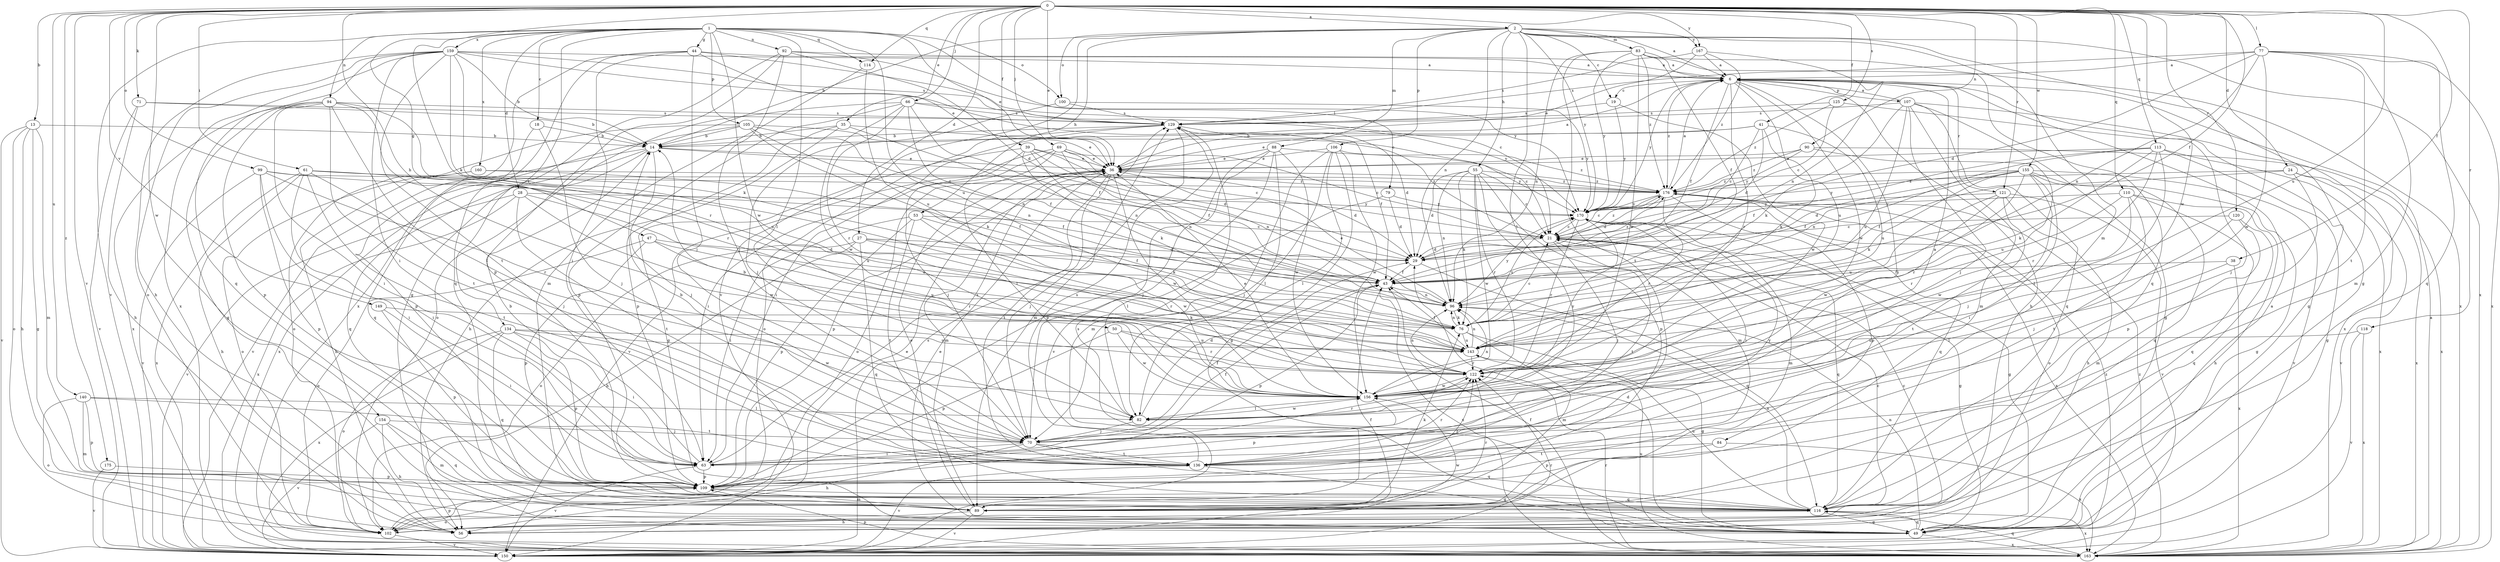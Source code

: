 strict digraph  {
0;
1;
2;
6;
13;
14;
18;
19;
21;
24;
27;
28;
29;
35;
36;
38;
39;
41;
43;
44;
47;
49;
50;
53;
55;
56;
61;
63;
66;
69;
70;
71;
76;
77;
79;
82;
83;
84;
88;
89;
90;
92;
94;
96;
99;
100;
102;
105;
106;
107;
109;
110;
113;
114;
116;
118;
120;
121;
122;
125;
129;
134;
136;
140;
143;
149;
150;
154;
155;
156;
159;
160;
163;
167;
170;
175;
176;
0 -> 2  [label=a];
0 -> 13  [label=b];
0 -> 24  [label=d];
0 -> 27  [label=d];
0 -> 35  [label=e];
0 -> 36  [label=e];
0 -> 38  [label=f];
0 -> 39  [label=f];
0 -> 41  [label=f];
0 -> 43  [label=f];
0 -> 50  [label=h];
0 -> 61  [label=i];
0 -> 66  [label=j];
0 -> 69  [label=j];
0 -> 71  [label=k];
0 -> 76  [label=k];
0 -> 77  [label=l];
0 -> 90  [label=n];
0 -> 99  [label=o];
0 -> 110  [label=q];
0 -> 113  [label=q];
0 -> 114  [label=q];
0 -> 118  [label=r];
0 -> 120  [label=r];
0 -> 121  [label=r];
0 -> 125  [label=s];
0 -> 140  [label=u];
0 -> 143  [label=u];
0 -> 149  [label=v];
0 -> 150  [label=v];
0 -> 154  [label=w];
0 -> 155  [label=w];
0 -> 156  [label=w];
0 -> 167  [label=y];
0 -> 175  [label=z];
1 -> 18  [label=c];
1 -> 28  [label=d];
1 -> 36  [label=e];
1 -> 44  [label=g];
1 -> 47  [label=g];
1 -> 79  [label=l];
1 -> 82  [label=l];
1 -> 92  [label=n];
1 -> 94  [label=n];
1 -> 100  [label=o];
1 -> 105  [label=p];
1 -> 114  [label=q];
1 -> 134  [label=t];
1 -> 143  [label=u];
1 -> 150  [label=v];
1 -> 156  [label=w];
1 -> 159  [label=x];
1 -> 160  [label=x];
2 -> 6  [label=a];
2 -> 14  [label=b];
2 -> 19  [label=c];
2 -> 49  [label=g];
2 -> 53  [label=h];
2 -> 55  [label=h];
2 -> 82  [label=l];
2 -> 83  [label=m];
2 -> 84  [label=m];
2 -> 88  [label=m];
2 -> 96  [label=n];
2 -> 100  [label=o];
2 -> 106  [label=p];
2 -> 150  [label=v];
2 -> 163  [label=x];
2 -> 167  [label=y];
2 -> 170  [label=y];
6 -> 19  [label=c];
6 -> 43  [label=f];
6 -> 49  [label=g];
6 -> 56  [label=h];
6 -> 63  [label=i];
6 -> 107  [label=p];
6 -> 121  [label=r];
6 -> 122  [label=r];
6 -> 143  [label=u];
6 -> 156  [label=w];
6 -> 170  [label=y];
6 -> 176  [label=z];
13 -> 14  [label=b];
13 -> 49  [label=g];
13 -> 56  [label=h];
13 -> 89  [label=m];
13 -> 102  [label=o];
13 -> 150  [label=v];
14 -> 36  [label=e];
14 -> 70  [label=j];
14 -> 116  [label=q];
14 -> 150  [label=v];
14 -> 163  [label=x];
14 -> 176  [label=z];
18 -> 14  [label=b];
18 -> 70  [label=j];
18 -> 116  [label=q];
19 -> 129  [label=s];
19 -> 156  [label=w];
19 -> 170  [label=y];
21 -> 29  [label=d];
21 -> 49  [label=g];
21 -> 70  [label=j];
21 -> 116  [label=q];
21 -> 136  [label=t];
21 -> 176  [label=z];
24 -> 43  [label=f];
24 -> 109  [label=p];
24 -> 150  [label=v];
24 -> 163  [label=x];
24 -> 176  [label=z];
27 -> 29  [label=d];
27 -> 43  [label=f];
27 -> 56  [label=h];
27 -> 102  [label=o];
27 -> 116  [label=q];
27 -> 122  [label=r];
28 -> 136  [label=t];
28 -> 143  [label=u];
28 -> 150  [label=v];
28 -> 156  [label=w];
28 -> 163  [label=x];
28 -> 170  [label=y];
29 -> 43  [label=f];
29 -> 116  [label=q];
29 -> 176  [label=z];
35 -> 14  [label=b];
35 -> 21  [label=c];
35 -> 56  [label=h];
35 -> 96  [label=n];
35 -> 109  [label=p];
36 -> 6  [label=a];
36 -> 29  [label=d];
36 -> 70  [label=j];
36 -> 89  [label=m];
36 -> 102  [label=o];
36 -> 109  [label=p];
36 -> 136  [label=t];
36 -> 156  [label=w];
36 -> 176  [label=z];
38 -> 43  [label=f];
38 -> 82  [label=l];
38 -> 163  [label=x];
39 -> 21  [label=c];
39 -> 29  [label=d];
39 -> 36  [label=e];
39 -> 49  [label=g];
39 -> 70  [label=j];
39 -> 76  [label=k];
39 -> 96  [label=n];
41 -> 14  [label=b];
41 -> 21  [label=c];
41 -> 29  [label=d];
41 -> 36  [label=e];
41 -> 76  [label=k];
41 -> 143  [label=u];
43 -> 96  [label=n];
43 -> 109  [label=p];
43 -> 163  [label=x];
44 -> 6  [label=a];
44 -> 21  [label=c];
44 -> 36  [label=e];
44 -> 63  [label=i];
44 -> 70  [label=j];
44 -> 116  [label=q];
44 -> 163  [label=x];
47 -> 29  [label=d];
47 -> 102  [label=o];
47 -> 109  [label=p];
47 -> 122  [label=r];
47 -> 143  [label=u];
49 -> 6  [label=a];
49 -> 29  [label=d];
49 -> 36  [label=e];
49 -> 96  [label=n];
49 -> 116  [label=q];
49 -> 129  [label=s];
49 -> 163  [label=x];
50 -> 109  [label=p];
50 -> 122  [label=r];
50 -> 143  [label=u];
50 -> 156  [label=w];
53 -> 21  [label=c];
53 -> 63  [label=i];
53 -> 76  [label=k];
53 -> 109  [label=p];
53 -> 136  [label=t];
53 -> 156  [label=w];
55 -> 21  [label=c];
55 -> 29  [label=d];
55 -> 76  [label=k];
55 -> 89  [label=m];
55 -> 96  [label=n];
55 -> 109  [label=p];
55 -> 122  [label=r];
55 -> 156  [label=w];
55 -> 176  [label=z];
56 -> 21  [label=c];
61 -> 56  [label=h];
61 -> 63  [label=i];
61 -> 70  [label=j];
61 -> 136  [label=t];
61 -> 143  [label=u];
61 -> 163  [label=x];
61 -> 176  [label=z];
63 -> 14  [label=b];
63 -> 43  [label=f];
63 -> 109  [label=p];
63 -> 129  [label=s];
63 -> 150  [label=v];
66 -> 43  [label=f];
66 -> 96  [label=n];
66 -> 102  [label=o];
66 -> 109  [label=p];
66 -> 122  [label=r];
66 -> 129  [label=s];
66 -> 156  [label=w];
66 -> 170  [label=y];
69 -> 21  [label=c];
69 -> 36  [label=e];
69 -> 43  [label=f];
69 -> 63  [label=i];
69 -> 82  [label=l];
69 -> 96  [label=n];
69 -> 150  [label=v];
70 -> 14  [label=b];
70 -> 43  [label=f];
70 -> 56  [label=h];
70 -> 63  [label=i];
70 -> 116  [label=q];
70 -> 122  [label=r];
70 -> 136  [label=t];
71 -> 14  [label=b];
71 -> 56  [label=h];
71 -> 129  [label=s];
71 -> 150  [label=v];
76 -> 21  [label=c];
76 -> 49  [label=g];
76 -> 89  [label=m];
76 -> 96  [label=n];
76 -> 143  [label=u];
76 -> 170  [label=y];
77 -> 6  [label=a];
77 -> 29  [label=d];
77 -> 89  [label=m];
77 -> 96  [label=n];
77 -> 116  [label=q];
77 -> 129  [label=s];
77 -> 136  [label=t];
77 -> 156  [label=w];
77 -> 163  [label=x];
79 -> 29  [label=d];
79 -> 82  [label=l];
79 -> 170  [label=y];
82 -> 6  [label=a];
82 -> 29  [label=d];
82 -> 70  [label=j];
82 -> 156  [label=w];
83 -> 6  [label=a];
83 -> 43  [label=f];
83 -> 96  [label=n];
83 -> 116  [label=q];
83 -> 136  [label=t];
83 -> 156  [label=w];
83 -> 163  [label=x];
83 -> 170  [label=y];
83 -> 176  [label=z];
84 -> 109  [label=p];
84 -> 136  [label=t];
84 -> 163  [label=x];
88 -> 36  [label=e];
88 -> 70  [label=j];
88 -> 82  [label=l];
88 -> 109  [label=p];
88 -> 150  [label=v];
88 -> 156  [label=w];
88 -> 170  [label=y];
89 -> 36  [label=e];
89 -> 76  [label=k];
89 -> 102  [label=o];
89 -> 122  [label=r];
89 -> 150  [label=v];
90 -> 36  [label=e];
90 -> 143  [label=u];
90 -> 163  [label=x];
90 -> 170  [label=y];
90 -> 176  [label=z];
92 -> 6  [label=a];
92 -> 29  [label=d];
92 -> 49  [label=g];
92 -> 70  [label=j];
92 -> 109  [label=p];
92 -> 170  [label=y];
94 -> 49  [label=g];
94 -> 63  [label=i];
94 -> 82  [label=l];
94 -> 109  [label=p];
94 -> 122  [label=r];
94 -> 129  [label=s];
94 -> 136  [label=t];
94 -> 143  [label=u];
94 -> 163  [label=x];
96 -> 36  [label=e];
96 -> 76  [label=k];
96 -> 170  [label=y];
99 -> 43  [label=f];
99 -> 63  [label=i];
99 -> 109  [label=p];
99 -> 122  [label=r];
99 -> 150  [label=v];
99 -> 176  [label=z];
100 -> 70  [label=j];
100 -> 129  [label=s];
100 -> 170  [label=y];
102 -> 21  [label=c];
102 -> 36  [label=e];
102 -> 109  [label=p];
102 -> 150  [label=v];
102 -> 156  [label=w];
105 -> 14  [label=b];
105 -> 36  [label=e];
105 -> 43  [label=f];
105 -> 76  [label=k];
105 -> 96  [label=n];
105 -> 102  [label=o];
105 -> 109  [label=p];
106 -> 36  [label=e];
106 -> 49  [label=g];
106 -> 70  [label=j];
106 -> 82  [label=l];
106 -> 89  [label=m];
106 -> 156  [label=w];
106 -> 176  [label=z];
107 -> 6  [label=a];
107 -> 49  [label=g];
107 -> 70  [label=j];
107 -> 76  [label=k];
107 -> 89  [label=m];
107 -> 116  [label=q];
107 -> 129  [label=s];
107 -> 143  [label=u];
107 -> 163  [label=x];
109 -> 89  [label=m];
109 -> 116  [label=q];
109 -> 122  [label=r];
110 -> 56  [label=h];
110 -> 116  [label=q];
110 -> 122  [label=r];
110 -> 136  [label=t];
110 -> 156  [label=w];
110 -> 170  [label=y];
113 -> 36  [label=e];
113 -> 43  [label=f];
113 -> 49  [label=g];
113 -> 76  [label=k];
113 -> 82  [label=l];
113 -> 96  [label=n];
113 -> 122  [label=r];
113 -> 163  [label=x];
114 -> 89  [label=m];
114 -> 143  [label=u];
116 -> 49  [label=g];
116 -> 56  [label=h];
116 -> 96  [label=n];
116 -> 143  [label=u];
116 -> 163  [label=x];
118 -> 143  [label=u];
118 -> 150  [label=v];
118 -> 163  [label=x];
120 -> 21  [label=c];
120 -> 70  [label=j];
120 -> 89  [label=m];
120 -> 116  [label=q];
121 -> 56  [label=h];
121 -> 136  [label=t];
121 -> 143  [label=u];
121 -> 150  [label=v];
121 -> 156  [label=w];
121 -> 170  [label=y];
122 -> 96  [label=n];
122 -> 156  [label=w];
125 -> 21  [label=c];
125 -> 70  [label=j];
125 -> 129  [label=s];
125 -> 176  [label=z];
129 -> 14  [label=b];
129 -> 29  [label=d];
129 -> 43  [label=f];
129 -> 63  [label=i];
129 -> 89  [label=m];
129 -> 102  [label=o];
134 -> 63  [label=i];
134 -> 102  [label=o];
134 -> 109  [label=p];
134 -> 116  [label=q];
134 -> 143  [label=u];
134 -> 156  [label=w];
134 -> 163  [label=x];
136 -> 49  [label=g];
136 -> 122  [label=r];
136 -> 129  [label=s];
136 -> 150  [label=v];
136 -> 170  [label=y];
140 -> 82  [label=l];
140 -> 89  [label=m];
140 -> 102  [label=o];
140 -> 109  [label=p];
140 -> 136  [label=t];
143 -> 43  [label=f];
143 -> 96  [label=n];
143 -> 122  [label=r];
149 -> 63  [label=i];
149 -> 76  [label=k];
149 -> 109  [label=p];
150 -> 43  [label=f];
150 -> 122  [label=r];
150 -> 129  [label=s];
150 -> 176  [label=z];
154 -> 56  [label=h];
154 -> 70  [label=j];
154 -> 89  [label=m];
154 -> 116  [label=q];
154 -> 150  [label=v];
155 -> 29  [label=d];
155 -> 43  [label=f];
155 -> 49  [label=g];
155 -> 63  [label=i];
155 -> 70  [label=j];
155 -> 76  [label=k];
155 -> 116  [label=q];
155 -> 122  [label=r];
155 -> 150  [label=v];
155 -> 170  [label=y];
155 -> 176  [label=z];
156 -> 14  [label=b];
156 -> 36  [label=e];
156 -> 82  [label=l];
156 -> 96  [label=n];
156 -> 109  [label=p];
156 -> 170  [label=y];
159 -> 6  [label=a];
159 -> 14  [label=b];
159 -> 21  [label=c];
159 -> 56  [label=h];
159 -> 63  [label=i];
159 -> 76  [label=k];
159 -> 102  [label=o];
159 -> 116  [label=q];
159 -> 122  [label=r];
159 -> 129  [label=s];
159 -> 136  [label=t];
159 -> 163  [label=x];
160 -> 43  [label=f];
160 -> 56  [label=h];
160 -> 102  [label=o];
160 -> 176  [label=z];
163 -> 6  [label=a];
163 -> 43  [label=f];
163 -> 109  [label=p];
163 -> 116  [label=q];
163 -> 122  [label=r];
163 -> 143  [label=u];
163 -> 176  [label=z];
167 -> 6  [label=a];
167 -> 36  [label=e];
167 -> 96  [label=n];
167 -> 129  [label=s];
167 -> 176  [label=z];
170 -> 21  [label=c];
170 -> 49  [label=g];
170 -> 63  [label=i];
170 -> 89  [label=m];
170 -> 122  [label=r];
170 -> 163  [label=x];
175 -> 109  [label=p];
175 -> 150  [label=v];
176 -> 6  [label=a];
176 -> 21  [label=c];
176 -> 29  [label=d];
176 -> 102  [label=o];
176 -> 109  [label=p];
176 -> 116  [label=q];
176 -> 122  [label=r];
176 -> 170  [label=y];
}
